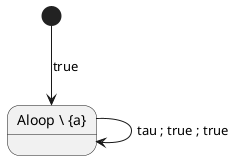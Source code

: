 @startuml

state "Aloop \ {a}" as tauloop0

[*] --> tauloop0 : true
tauloop0 --> tauloop0 : tau ; true ; true

@enduml